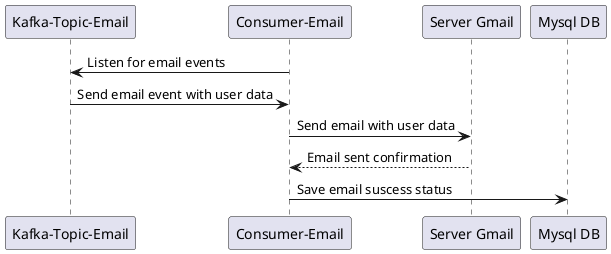 @startuml
participant "Kafka-Topic-Email" as kafka
participant "Consumer-Email" as consumer
participant "Server Gmail" as gmail
participant "Mysql DB" as DB

consumer -> kafka : Listen for email events
kafka -> consumer : Send email event with user data
consumer -> gmail : Send email with user data
gmail --> consumer : Email sent confirmation
consumer -> DB : Save email suscess status
@enduml